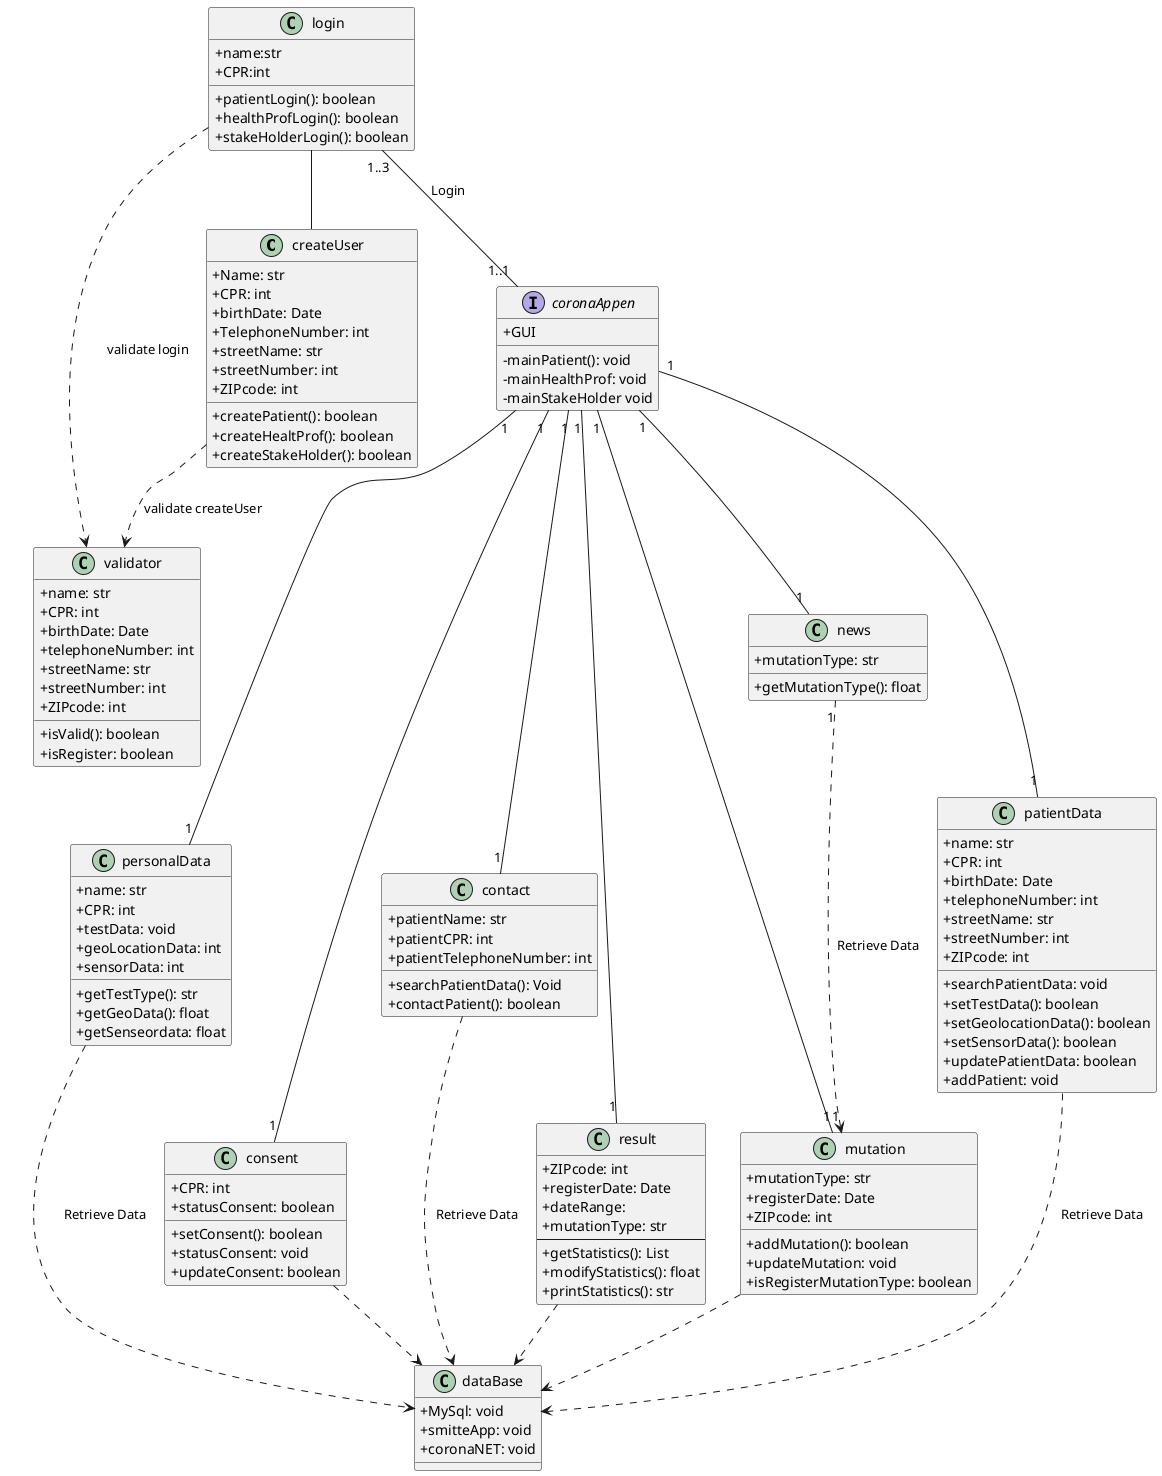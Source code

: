 @startuml
'https://plantuml.com/class-diagram

skinparam classAttributeIconSize 0

class createUser{
+ Name: str
+ CPR: int
+ birthDate: Date
+ TelephoneNumber: int
+ streetName: str
+ streetNumber: int
+ ZIPcode: int
__
+ createPatient(): boolean
+ createHealtProf(): boolean
+ createStakeHolder(): boolean
}


class login  {
+name:str
+CPR:int
__
+patientLogin(): boolean
+healthProfLogin(): boolean
+stakeHolderLogin(): boolean
}

class validator{
+ name: str
+ CPR: int
+ birthDate: Date
+ telephoneNumber: int
+ streetName: str
+ streetNumber: int
+ ZIPcode: int
__
+isValid(): boolean
+isRegister: boolean
}

interface coronaAppen{
+GUI
__
- mainPatient(): void
- mainHealthProf: void
- mainStakeHolder void
}

class patientData{
+ name: str
+ CPR: int
+ birthDate: Date
+ telephoneNumber: int
+ streetName: str
+ streetNumber: int
+ ZIPcode: int
__
+ searchPatientData: void
+ setTestData(): boolean
+ setGeolocationData(): boolean
+ setSensorData(): boolean
+ updatePatientData: boolean
+ addPatient: void
}

class news{
+ mutationType: str
__
+ getMutationType(): float
}

class personalData{
+ name: str
+ CPR: int
+ testData: void
+ geoLocationData: int
+ sensorData: int
__
+getTestType(): str
+getGeoData(): float
+getSenseordata: float
}

class consent{
+ CPR: int
+ statusConsent: boolean
__
+ setConsent(): boolean
+ statusConsent: void
+ updateConsent: boolean
}

class contact{
+ patientName: str
+ patientCPR: int
+ patientTelephoneNumber: int
__
+ searchPatientData(): Void
+ contactPatient(): boolean
}


class mutation{
+ mutationType: str
+ registerDate: Date
+ ZIPcode: int
__
+ addMutation(): boolean
+ updateMutation: void
+ isRegisterMutationType: boolean
}


class result{
+ ZIPcode: int
+ registerDate: Date
+ dateRange:
+ mutationType: str
--
+getStatistics(): List
+modifyStatistics(): float
+printStatistics(): str
}

class dataBase{
+ MySql: void
+ smitteApp: void
+ coronaNET: void
}

login -- createUser
login"1..3"--"1..1"coronaAppen: Login


coronaAppen"1"--"1"news
coronaAppen"1"--"1"personalData
coronaAppen"1"--"1"consent
coronaAppen"1"--"1"contact
coronaAppen"1" -- "1"mutation
coronaAppen"1" -- "1"patientData
coronaAppen"1" -- "1"result


news"1"..>"1"mutation: Retrieve Data
contact ..> dataBase: Retrieve Data
patientData ..> dataBase: Retrieve Data
mutation ..> dataBase
personalData ..> dataBase: Retrieve Data
consent ..> dataBase
result ..> dataBase
login..>validator:validate login
createUser ..>validator: validate createUser



@enduml
